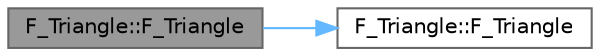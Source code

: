 digraph "F_Triangle::F_Triangle"
{
 // LATEX_PDF_SIZE
  bgcolor="transparent";
  edge [fontname=Helvetica,fontsize=10,labelfontname=Helvetica,labelfontsize=10];
  node [fontname=Helvetica,fontsize=10,shape=box,height=0.2,width=0.4];
  rankdir="LR";
  Node1 [id="Node000001",label="F_Triangle::F_Triangle",height=0.2,width=0.4,color="gray40", fillcolor="grey60", style="filled", fontcolor="black",tooltip="拷贝构造函数"];
  Node1 -> Node2 [id="edge1_Node000001_Node000002",color="steelblue1",style="solid",tooltip=" "];
  Node2 [id="Node000002",label="F_Triangle::F_Triangle",height=0.2,width=0.4,color="grey40", fillcolor="white", style="filled",URL="$class_f___triangle.html#ad05fcf43e49bb41079f9c60a85d5887f",tooltip="默认构造函数"];
}
